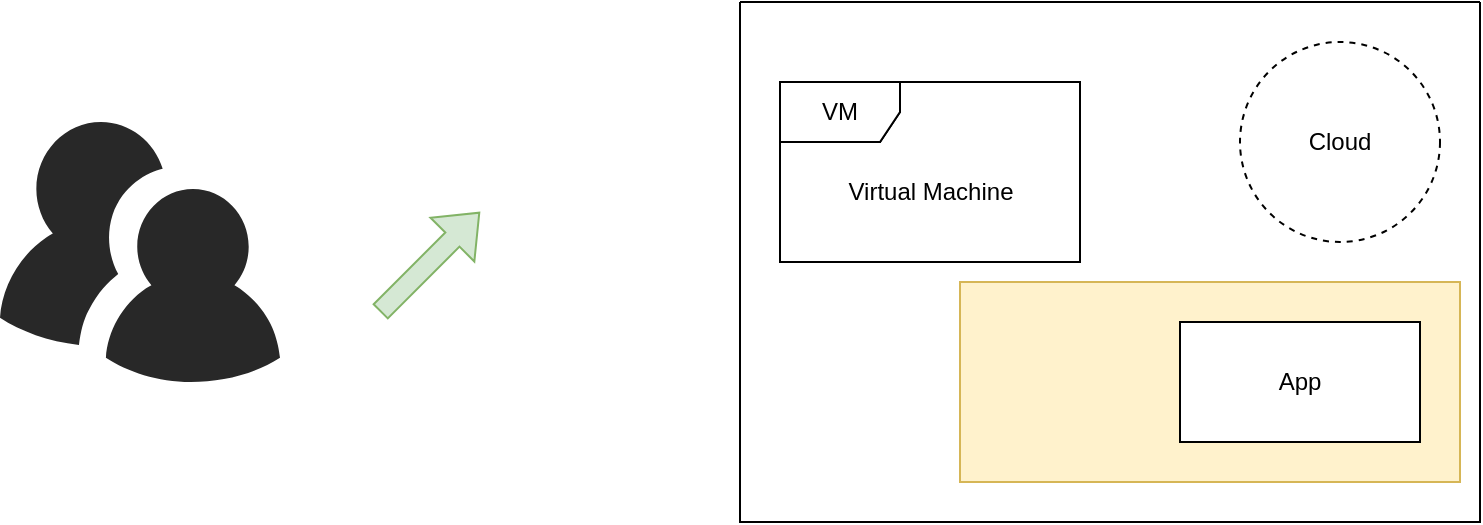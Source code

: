<mxfile version="22.1.2" type="device">
  <diagram name="Page-1" id="Rpv0KVvFK_NyQT4wVe41">
    <mxGraphModel dx="1070" dy="795" grid="1" gridSize="10" guides="1" tooltips="1" connect="1" arrows="1" fold="1" page="1" pageScale="1" pageWidth="850" pageHeight="1100" math="0" shadow="0">
      <root>
        <mxCell id="0" />
        <mxCell id="1" parent="0" />
        <mxCell id="WsliM_U_0jWPlTI4hlnP-1" value="" style="swimlane;startSize=0;" vertex="1" parent="1">
          <mxGeometry x="390" y="420" width="370" height="260" as="geometry" />
        </mxCell>
        <mxCell id="WsliM_U_0jWPlTI4hlnP-2" value="" style="group;fillColor=#fff2cc;strokeColor=#d6b656;" vertex="1" connectable="0" parent="WsliM_U_0jWPlTI4hlnP-1">
          <mxGeometry x="110" y="140" width="250" height="100" as="geometry" />
        </mxCell>
        <mxCell id="WsliM_U_0jWPlTI4hlnP-3" value="" style="rounded=0;whiteSpace=wrap;html=1;fillColor=#fff2cc;strokeColor=#d6b656;" vertex="1" parent="WsliM_U_0jWPlTI4hlnP-2">
          <mxGeometry width="250" height="100" as="geometry" />
        </mxCell>
        <mxCell id="WsliM_U_0jWPlTI4hlnP-4" value="App" style="rounded=0;whiteSpace=wrap;html=1;" vertex="1" parent="WsliM_U_0jWPlTI4hlnP-2">
          <mxGeometry x="110" y="20" width="120" height="60" as="geometry" />
        </mxCell>
        <mxCell id="WsliM_U_0jWPlTI4hlnP-5" value="" style="group" vertex="1" connectable="0" parent="WsliM_U_0jWPlTI4hlnP-2">
          <mxGeometry x="-90" y="-100" width="150" height="90" as="geometry" />
        </mxCell>
        <mxCell id="WsliM_U_0jWPlTI4hlnP-6" value="Client" style="shape=umlFrame;whiteSpace=wrap;html=1;pointerEvents=0;perimeterSpacing=0;" vertex="1" parent="WsliM_U_0jWPlTI4hlnP-5">
          <mxGeometry width="150" height="90" as="geometry" />
        </mxCell>
        <mxCell id="WsliM_U_0jWPlTI4hlnP-7" value="VM" style="shape=umlFrame;whiteSpace=wrap;html=1;pointerEvents=0;perimeterSpacing=0;" vertex="1" parent="WsliM_U_0jWPlTI4hlnP-5">
          <mxGeometry width="150" height="90" as="geometry" />
        </mxCell>
        <mxCell id="WsliM_U_0jWPlTI4hlnP-9" value="Virtual Machine" style="text;html=1;align=center;verticalAlign=middle;resizable=0;points=[];autosize=1;strokeColor=none;fillColor=none;" vertex="1" parent="WsliM_U_0jWPlTI4hlnP-5">
          <mxGeometry x="20" y="40" width="110" height="30" as="geometry" />
        </mxCell>
        <mxCell id="WsliM_U_0jWPlTI4hlnP-8" value="Cloud" style="ellipse;whiteSpace=wrap;html=1;aspect=fixed;fillColor=none;dashed=1;" vertex="1" parent="WsliM_U_0jWPlTI4hlnP-1">
          <mxGeometry x="250" y="20" width="100" height="100" as="geometry" />
        </mxCell>
        <mxCell id="WsliM_U_0jWPlTI4hlnP-10" value="" style="verticalLabelPosition=bottom;sketch=0;html=1;fillColor=#282828;strokeColor=none;verticalAlign=top;pointerEvents=1;align=center;shape=mxgraph.cisco_safe.people_places_things_icons.icon9;" vertex="1" parent="1">
          <mxGeometry x="20" y="480" width="140" height="130" as="geometry" />
        </mxCell>
        <mxCell id="WsliM_U_0jWPlTI4hlnP-11" value="" style="shape=flexArrow;endArrow=classic;html=1;rounded=0;fillColor=#d5e8d4;strokeColor=#82b366;" edge="1" parent="1">
          <mxGeometry width="50" height="50" relative="1" as="geometry">
            <mxPoint x="210" y="575" as="sourcePoint" />
            <mxPoint x="260" y="525" as="targetPoint" />
          </mxGeometry>
        </mxCell>
      </root>
    </mxGraphModel>
  </diagram>
</mxfile>
